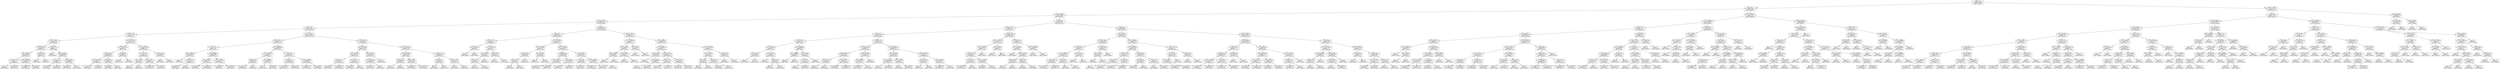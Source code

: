 digraph Tree {
node [shape=box] ;
0 [label="X[4] <= 7.5\nmse = 6682922502.405\nsamples = 1095\nvalue = 182523.02"] ;
1 [label="X[4] <= 6.5\nmse = 2489135521.517\nsamples = 924\nvalue = 158620.371"] ;
0 -> 1 [labeldistance=2.5, labelangle=45, headlabel="True"] ;
2 [label="X[16] <= 1378.5\nmse = 1351109286.007\nsamples = 680\nvalue = 140303.247"] ;
1 -> 2 ;
3 [label="X[12] <= 1007.5\nmse = 786651269.516\nsamples = 419\nvalue = 124810.957"] ;
2 -> 3 ;
4 [label="X[4] <= 4.5\nmse = 632705649.457\nsamples = 285\nvalue = 115045.484"] ;
3 -> 4 ;
5 [label="X[226] <= 0.5\nmse = 592777775.492\nsamples = 81\nvalue = 94615.63"] ;
4 -> 5 ;
6 [label="X[16] <= 914.0\nmse = 655211388.775\nsamples = 23\nvalue = 73083.087"] ;
5 -> 6 ;
7 [label="X[299] <= 0.5\nmse = 147788413.41\nsamples = 12\nvalue = 55375.917"] ;
6 -> 7 ;
8 [label="X[3] <= 5560.0\nmse = 78724100.0\nsamples = 10\nvalue = 59430.0"] ;
7 -> 8 ;
9 [label="X[212] <= 0.5\nmse = 47442222.222\nsamples = 3\nvalue = 48933.333"] ;
8 -> 9 ;
10 [label="mse = 0.0\nsamples = 1\nvalue = 39300.0"] ;
9 -> 10 ;
11 [label="mse = 1562500.0\nsamples = 2\nvalue = 53750.0"] ;
9 -> 11 ;
12 [label="X[36] <= 2008.5\nmse = 24673469.388\nsamples = 7\nvalue = 63928.571"] ;
8 -> 12 ;
13 [label="mse = 5388888.889\nsamples = 3\nvalue = 69333.333"] ;
12 -> 13 ;
14 [label="mse = 796875.0\nsamples = 4\nvalue = 59875.0"] ;
12 -> 14 ;
15 [label="X[134] <= 0.5\nmse = 42230.25\nsamples = 2\nvalue = 35105.5"] ;
7 -> 15 ;
16 [label="mse = 0.0\nsamples = 1\nvalue = 34900.0"] ;
15 -> 16 ;
17 [label="mse = 0.0\nsamples = 1\nvalue = 35311.0"] ;
15 -> 17 ;
18 [label="X[2] <= 53.5\nmse = 493572727.273\nsamples = 11\nvalue = 92400.0"] ;
6 -> 18 ;
19 [label="mse = 0.0\nsamples = 1\nvalue = 40000.0"] ;
18 -> 19 ;
20 [label="X[16] <= 1172.0\nmse = 240896400.0\nsamples = 10\nvalue = 97640.0"] ;
18 -> 20 ;
21 [label="X[72] <= 0.5\nmse = 26629795.918\nsamples = 7\nvalue = 88914.286"] ;
20 -> 21 ;
22 [label="mse = 1805600.0\nsamples = 5\nvalue = 92080.0"] ;
21 -> 22 ;
23 [label="mse = 1000000.0\nsamples = 2\nvalue = 81000.0"] ;
21 -> 23 ;
24 [label="X[112] <= 0.5\nmse = 148666666.667\nsamples = 3\nvalue = 118000.0"] ;
20 -> 24 ;
25 [label="mse = 6250000.0\nsamples = 2\nvalue = 109500.0"] ;
24 -> 25 ;
26 [label="mse = 0.0\nsamples = 1\nvalue = 135000.0"] ;
24 -> 26 ;
27 [label="X[3] <= 5962.5\nmse = 311247714.826\nsamples = 58\nvalue = 103154.397"] ;
5 -> 27 ;
28 [label="X[200] <= 0.5\nmse = 141930243.536\nsamples = 14\nvalue = 87326.5"] ;
27 -> 28 ;
29 [label="X[220] <= 0.5\nmse = 22926980.91\nsamples = 12\nvalue = 82997.583"] ;
28 -> 29 ;
30 [label="X[27] <= 291.5\nmse = 13859971.951\nsamples = 9\nvalue = 84996.778"] ;
29 -> 30 ;
31 [label="mse = 7571428.571\nsamples = 7\nvalue = 83500.0"] ;
30 -> 31 ;
32 [label="mse = 584460.25\nsamples = 2\nvalue = 90235.5"] ;
30 -> 32 ;
33 [label="X[63] <= 0.5\nmse = 2166666.667\nsamples = 3\nvalue = 77000.0"] ;
29 -> 33 ;
34 [label="mse = 250000.0\nsamples = 2\nvalue = 76000.0"] ;
33 -> 34 ;
35 [label="mse = 0.0\nsamples = 1\nvalue = 79000.0"] ;
33 -> 35 ;
36 [label="X[62] <= 0.5\nmse = 68890000.0\nsamples = 2\nvalue = 113300.0"] ;
28 -> 36 ;
37 [label="mse = 0.0\nsamples = 1\nvalue = 121600.0"] ;
36 -> 37 ;
38 [label="mse = 0.0\nsamples = 1\nvalue = 105000.0"] ;
36 -> 38 ;
39 [label="X[7] <= 2005.0\nmse = 260047016.066\nsamples = 44\nvalue = 108190.545"] ;
27 -> 39 ;
40 [label="X[173] <= 0.5\nmse = 211522257.27\nsamples = 42\nvalue = 109785.333"] ;
39 -> 40 ;
41 [label="X[1] <= 25.0\nmse = 250000.0\nsamples = 2\nvalue = 81500.0"] ;
40 -> 41 ;
42 [label="mse = 0.0\nsamples = 1\nvalue = 82000.0"] ;
41 -> 42 ;
43 [label="mse = 0.0\nsamples = 1\nvalue = 81000.0"] ;
41 -> 43 ;
44 [label="X[2] <= 78.5\nmse = 180082715.84\nsamples = 40\nvalue = 111199.6"] ;
40 -> 44 ;
45 [label="mse = 145808159.878\nsamples = 38\nvalue = 109723.263"] ;
44 -> 45 ;
46 [label="mse = 3062500.0\nsamples = 2\nvalue = 139250.0"] ;
44 -> 46 ;
47 [label="X[54] <= 0.5\nmse = 104040000.0\nsamples = 2\nvalue = 74700.0"] ;
39 -> 47 ;
48 [label="mse = 0.0\nsamples = 1\nvalue = 84900.0"] ;
47 -> 48 ;
49 [label="mse = 0.0\nsamples = 1\nvalue = 64500.0"] ;
47 -> 49 ;
50 [label="X[27] <= 417.0\nmse = 417033190.292\nsamples = 204\nvalue = 123157.338"] ;
4 -> 50 ;
51 [label="X[9] <= 333.0\nmse = 348554317.922\nsamples = 128\nvalue = 115327.375"] ;
50 -> 51 ;
52 [label="X[5] <= 3.5\nmse = 274152226.125\nsamples = 64\nvalue = 105736.0"] ;
51 -> 52 ;
53 [label="X[36] <= 2007.5\nmse = 43500000.0\nsamples = 4\nvalue = 77000.0"] ;
52 -> 53 ;
54 [label="mse = 0.0\nsamples = 1\nvalue = 67000.0"] ;
53 -> 54 ;
55 [label="X[208] <= 0.5\nmse = 13555555.556\nsamples = 3\nvalue = 80333.333"] ;
53 -> 55 ;
56 [label="mse = 4000000.0\nsamples = 2\nvalue = 78000.0"] ;
55 -> 56 ;
57 [label="mse = 0.0\nsamples = 1\nvalue = 85000.0"] ;
55 -> 57 ;
58 [label="X[12] <= 680.0\nmse = 230808493.929\nsamples = 60\nvalue = 107651.733"] ;
52 -> 58 ;
59 [label="X[7] <= 1956.5\nmse = 200878171.745\nsamples = 19\nvalue = 97515.789"] ;
58 -> 59 ;
60 [label="mse = 92312500.0\nsamples = 6\nvalue = 83750.0"] ;
59 -> 60 ;
61 [label="mse = 123159053.254\nsamples = 13\nvalue = 103869.231"] ;
59 -> 61 ;
62 [label="X[16] <= 808.0\nmse = 175005479.619\nsamples = 41\nvalue = 112348.878"] ;
58 -> 62 ;
63 [label="mse = 104046875.0\nsamples = 4\nvalue = 91875.0"] ;
62 -> 63 ;
64 [label="mse = 132460852.576\nsamples = 37\nvalue = 114562.27"] ;
62 -> 64 ;
65 [label="X[3] <= 6086.5\nmse = 238967460.938\nsamples = 64\nvalue = 124918.75"] ;
51 -> 65 ;
66 [label="X[12] <= 651.0\nmse = 170184897.959\nsamples = 7\nvalue = 100128.571"] ;
65 -> 66 ;
67 [label="X[290] <= 0.5\nmse = 5551875.0\nsamples = 4\nvalue = 88975.0"] ;
66 -> 67 ;
68 [label="mse = 1722222.222\nsamples = 3\nvalue = 90166.667"] ;
67 -> 68 ;
69 [label="mse = 0.0\nsamples = 1\nvalue = 85400.0"] ;
67 -> 69 ;
70 [label="X[3] <= 2920.0\nmse = 2666666.667\nsamples = 3\nvalue = 115000.0"] ;
66 -> 70 ;
71 [label="mse = 0.0\nsamples = 1\nvalue = 113000.0"] ;
70 -> 71 ;
72 [label="mse = 1000000.0\nsamples = 2\nvalue = 116000.0"] ;
70 -> 72 ;
73 [label="X[5] <= 6.5\nmse = 162674607.572\nsamples = 57\nvalue = 127963.158"] ;
65 -> 73 ;
74 [label="X[123] <= 0.5\nmse = 116503103.765\nsamples = 33\nvalue = 123284.848"] ;
73 -> 74 ;
75 [label="mse = 95207942.925\nsamples = 29\nvalue = 121241.379"] ;
74 -> 75 ;
76 [label="mse = 21130000.0\nsamples = 4\nvalue = 138100.0"] ;
74 -> 76 ;
77 [label="X[16] <= 1288.0\nmse = 154687065.972\nsamples = 24\nvalue = 134395.833"] ;
73 -> 77 ;
78 [label="mse = 108622417.355\nsamples = 22\nvalue = 132159.091"] ;
77 -> 78 ;
79 [label="mse = 1000000.0\nsamples = 2\nvalue = 159000.0"] ;
77 -> 79 ;
80 [label="X[9] <= 200.5\nmse = 255204850.124\nsamples = 76\nvalue = 136344.645"] ;
50 -> 80 ;
81 [label="X[235] <= 0.5\nmse = 314650400.0\nsamples = 20\nvalue = 122840.0"] ;
80 -> 81 ;
82 [label="X[28] <= 125.0\nmse = 176308125.0\nsamples = 16\nvalue = 116675.0"] ;
81 -> 82 ;
83 [label="X[101] <= 0.5\nmse = 70893017.751\nsamples = 13\nvalue = 111492.308"] ;
82 -> 83 ;
84 [label="mse = 250000.0\nsamples = 2\nvalue = 127500.0"] ;
83 -> 84 ;
85 [label="mse = 28676033.058\nsamples = 11\nvalue = 108581.818"] ;
83 -> 85 ;
86 [label="X[114] <= 0.5\nmse = 12335555.556\nsamples = 3\nvalue = 139133.333"] ;
82 -> 86 ;
87 [label="mse = 4202500.0\nsamples = 2\nvalue = 136950.0"] ;
86 -> 87 ;
88 [label="mse = 0.0\nsamples = 1\nvalue = 143500.0"] ;
86 -> 88 ;
89 [label="X[172] <= 0.5\nmse = 107875000.0\nsamples = 4\nvalue = 147500.0"] ;
81 -> 89 ;
90 [label="X[207] <= 0.5\nmse = 15388888.889\nsamples = 3\nvalue = 141833.333"] ;
89 -> 90 ;
91 [label="mse = 3062500.0\nsamples = 2\nvalue = 139250.0"] ;
90 -> 91 ;
92 [label="mse = 0.0\nsamples = 1\nvalue = 147000.0"] ;
90 -> 92 ;
93 [label="mse = 0.0\nsamples = 1\nvalue = 164500.0"] ;
89 -> 93 ;
94 [label="X[29] <= 129.0\nmse = 145578042.518\nsamples = 56\nvalue = 141167.732"] ;
80 -> 94 ;
95 [label="X[25] <= 1958.0\nmse = 104319387.981\nsamples = 52\nvalue = 139642.5"] ;
94 -> 95 ;
96 [label="X[180] <= 0.5\nmse = 4000000.0\nsamples = 2\nvalue = 161500.0"] ;
95 -> 96 ;
97 [label="mse = 0.0\nsamples = 1\nvalue = 163500.0"] ;
96 -> 97 ;
98 [label="mse = 0.0\nsamples = 1\nvalue = 159500.0"] ;
96 -> 98 ;
99 [label="X[6] <= 1983.0\nmse = 88457750.76\nsamples = 50\nvalue = 138768.2"] ;
95 -> 99 ;
100 [label="mse = 84492407.673\nsamples = 35\nvalue = 135934.571"] ;
99 -> 100 ;
101 [label="mse = 35258933.333\nsamples = 15\nvalue = 145380.0"] ;
99 -> 101 ;
102 [label="X[57] <= 0.5\nmse = 258547929.188\nsamples = 4\nvalue = 160995.75"] ;
94 -> 102 ;
103 [label="X[50] <= 0.5\nmse = 9818822.25\nsamples = 2\nvalue = 176866.5"] ;
102 -> 103 ;
104 [label="mse = 0.0\nsamples = 1\nvalue = 180000.0"] ;
103 -> 104 ;
105 [label="mse = 0.0\nsamples = 1\nvalue = 173733.0"] ;
103 -> 105 ;
106 [label="X[29] <= 276.0\nmse = 3515625.0\nsamples = 2\nvalue = 145125.0"] ;
102 -> 106 ;
107 [label="mse = 0.0\nsamples = 1\nvalue = 147000.0"] ;
106 -> 107 ;
108 [label="mse = 0.0\nsamples = 1\nvalue = 143250.0"] ;
106 -> 108 ;
109 [label="X[19] <= 1.5\nmse = 479858904.156\nsamples = 134\nvalue = 145580.806"] ;
3 -> 109 ;
110 [label="X[5] <= 4.5\nmse = 368920947.128\nsamples = 103\nvalue = 139929.087"] ;
109 -> 110 ;
111 [label="X[9] <= 273.5\nmse = 540731311.959\nsamples = 7\nvalue = 103008.429"] ;
110 -> 111 ;
112 [label="X[180] <= 0.5\nmse = 156250000.0\nsamples = 2\nvalue = 72500.0"] ;
111 -> 112 ;
113 [label="mse = 0.0\nsamples = 1\nvalue = 85000.0"] ;
112 -> 113 ;
114 [label="mse = 0.0\nsamples = 1\nvalue = 60000.0"] ;
112 -> 114 ;
115 [label="X[21] <= 2.5\nmse = 173295876.96\nsamples = 5\nvalue = 115211.8"] ;
111 -> 115 ;
116 [label="X[11] <= 317.5\nmse = 20189618.0\nsamples = 3\nvalue = 104853.0"] ;
115 -> 116 ;
117 [label="X[254] <= 0.5\nmse = 959420.25\nsamples = 2\nvalue = 107979.5"] ;
116 -> 117 ;
118 [label="mse = 0.0\nsamples = 1\nvalue = 107000.0"] ;
117 -> 118 ;
119 [label="mse = 0.0\nsamples = 1\nvalue = 108959.0"] ;
117 -> 119 ;
120 [label="mse = 0.0\nsamples = 1\nvalue = 98600.0"] ;
116 -> 120 ;
121 [label="X[167] <= 0.5\nmse = 562500.0\nsamples = 2\nvalue = 130750.0"] ;
115 -> 121 ;
122 [label="mse = 0.0\nsamples = 1\nvalue = 130000.0"] ;
121 -> 122 ;
123 [label="mse = 0.0\nsamples = 1\nvalue = 131500.0"] ;
121 -> 123 ;
124 [label="X[6] <= 1938.5\nmse = 249750272.879\nsamples = 96\nvalue = 142621.219"] ;
110 -> 124 ;
125 [label="X[16] <= 1163.0\nmse = 23058400.0\nsamples = 5\nvalue = 114160.0"] ;
124 -> 125 ;
126 [label="X[164] <= 0.5\nmse = 4346666.667\nsamples = 3\nvalue = 117800.0"] ;
125 -> 126 ;
127 [label="X[29] <= 11.0\nmse = 640000.0\nsamples = 2\nvalue = 119200.0"] ;
126 -> 127 ;
128 [label="mse = 0.0\nsamples = 1\nvalue = 120000.0"] ;
127 -> 128 ;
129 [label="mse = 0.0\nsamples = 1\nvalue = 118400.0"] ;
127 -> 129 ;
130 [label="mse = 0.0\nsamples = 1\nvalue = 115000.0"] ;
126 -> 130 ;
131 [label="X[12] <= 1156.5\nmse = 1440000.0\nsamples = 2\nvalue = 108700.0"] ;
125 -> 131 ;
132 [label="mse = 0.0\nsamples = 1\nvalue = 107500.0"] ;
131 -> 132 ;
133 [label="mse = 0.0\nsamples = 1\nvalue = 109900.0"] ;
131 -> 133 ;
134 [label="X[13] <= 1202.0\nmse = 215252644.0\nsamples = 91\nvalue = 144185.022"] ;
124 -> 134 ;
135 [label="X[299] <= 0.5\nmse = 197359395.087\nsamples = 66\nvalue = 140731.061"] ;
134 -> 135 ;
136 [label="X[6] <= 1965.5\nmse = 128191545.139\nsamples = 60\nvalue = 142670.833"] ;
135 -> 136 ;
137 [label="mse = 86792875.0\nsamples = 40\nvalue = 138362.5"] ;
136 -> 137 ;
138 [label="mse = 99618468.75\nsamples = 20\nvalue = 151287.5"] ;
136 -> 138 ;
139 [label="X[2] <= 85.0\nmse = 475138888.889\nsamples = 6\nvalue = 121333.333"] ;
135 -> 139 ;
140 [label="mse = 158546875.0\nsamples = 4\nvalue = 134125.0"] ;
139 -> 140 ;
141 [label="mse = 126562500.0\nsamples = 2\nvalue = 95750.0"] ;
139 -> 141 ;
142 [label="X[2] <= 93.0\nmse = 147849742.65\nsamples = 25\nvalue = 153303.48"] ;
134 -> 142 ;
143 [label="X[17] <= 0.5\nmse = 118618462.705\nsamples = 22\nvalue = 150958.5"] ;
142 -> 143 ;
144 [label="mse = 53674025.0\nsamples = 10\nvalue = 143885.0"] ;
143 -> 144 ;
145 [label="mse = 96297379.576\nsamples = 12\nvalue = 156853.083"] ;
143 -> 145 ;
146 [label="X[36] <= 2007.5\nmse = 26166666.667\nsamples = 3\nvalue = 170500.0"] ;
142 -> 146 ;
147 [label="mse = 7562500.0\nsamples = 2\nvalue = 167250.0"] ;
146 -> 147 ;
148 [label="mse = 0.0\nsamples = 1\nvalue = 177000.0"] ;
146 -> 148 ;
149 [label="X[13] <= 1123.5\nmse = 389705392.216\nsamples = 31\nvalue = 164359.097"] ;
109 -> 149 ;
150 [label="X[27] <= 460.0\nmse = 109173469.388\nsamples = 7\nvalue = 137428.571"] ;
149 -> 150 ;
151 [label="X[29] <= 27.5\nmse = 45640000.0\nsamples = 5\nvalue = 131900.0"] ;
150 -> 151 ;
152 [label="X[36] <= 2009.5\nmse = 4000000.0\nsamples = 2\nvalue = 126000.0"] ;
151 -> 152 ;
153 [label="mse = 0.0\nsamples = 1\nvalue = 124000.0"] ;
152 -> 153 ;
154 [label="mse = 0.0\nsamples = 1\nvalue = 128000.0"] ;
152 -> 154 ;
155 [label="X[0] <= 986.5\nmse = 34722222.222\nsamples = 3\nvalue = 135833.333"] ;
151 -> 155 ;
156 [label="mse = 0.0\nsamples = 2\nvalue = 140000.0"] ;
155 -> 156 ;
157 [label="mse = 0.0\nsamples = 1\nvalue = 127500.0"] ;
155 -> 157 ;
158 [label="X[10] <= 72.0\nmse = 562500.0\nsamples = 2\nvalue = 151250.0"] ;
150 -> 158 ;
159 [label="mse = 0.0\nsamples = 1\nvalue = 152000.0"] ;
158 -> 159 ;
160 [label="mse = 0.0\nsamples = 1\nvalue = 150500.0"] ;
158 -> 160 ;
161 [label="X[7] <= 1998.5\nmse = 198298134.639\nsamples = 24\nvalue = 172213.833"] ;
149 -> 161 ;
162 [label="X[0] <= 149.0\nmse = 100492802.768\nsamples = 17\nvalue = 165911.765"] ;
161 -> 162 ;
163 [label="X[50] <= 0.5\nmse = 37355000.0\nsamples = 4\nvalue = 152600.0"] ;
162 -> 163 ;
164 [label="mse = 0.0\nsamples = 1\nvalue = 143000.0"] ;
163 -> 164 ;
165 [label="X[7] <= 1979.0\nmse = 8846666.667\nsamples = 3\nvalue = 155800.0"] ;
163 -> 165 ;
166 [label="mse = 0.0\nsamples = 1\nvalue = 160000.0"] ;
165 -> 166 ;
167 [label="mse = 40000.0\nsamples = 2\nvalue = 153700.0"] ;
165 -> 167 ;
168 [label="X[11] <= 387.0\nmse = 48619171.598\nsamples = 13\nvalue = 170007.692"] ;
162 -> 168 ;
169 [label="X[29] <= 67.0\nmse = 24717142.857\nsamples = 7\nvalue = 174600.0"] ;
168 -> 169 ;
170 [label="mse = 2702400.0\nsamples = 5\nvalue = 177340.0"] ;
169 -> 170 ;
171 [label="mse = 14062500.0\nsamples = 2\nvalue = 167750.0"] ;
169 -> 171 ;
172 [label="X[29] <= 8.0\nmse = 23195833.333\nsamples = 6\nvalue = 164650.0"] ;
168 -> 172 ;
173 [label="mse = 6312500.0\nsamples = 4\nvalue = 161750.0"] ;
172 -> 173 ;
174 [label="mse = 6502500.0\nsamples = 2\nvalue = 170450.0"] ;
172 -> 174 ;
175 [label="X[27] <= 598.0\nmse = 105128304.98\nsamples = 7\nvalue = 187518.857"] ;
161 -> 175 ;
176 [label="X[0] <= 689.0\nmse = 12171235.84\nsamples = 5\nvalue = 181666.4"] ;
175 -> 176 ;
177 [label="X[8] <= 34.0\nmse = 250000.0\nsamples = 2\nvalue = 185500.0"] ;
176 -> 177 ;
178 [label="mse = 0.0\nsamples = 1\nvalue = 186000.0"] ;
177 -> 178 ;
179 [label="mse = 0.0\nsamples = 1\nvalue = 185000.0"] ;
177 -> 179 ;
180 [label="X[70] <= 0.5\nmse = 3789294.222\nsamples = 3\nvalue = 179110.667"] ;
176 -> 180 ;
181 [label="mse = 302500.0\nsamples = 2\nvalue = 180450.0"] ;
180 -> 181 ;
182 [label="mse = 0.0\nsamples = 1\nvalue = 176432.0"] ;
180 -> 182 ;
183 [label="X[249] <= 0.5\nmse = 37822500.0\nsamples = 2\nvalue = 202150.0"] ;
175 -> 183 ;
184 [label="mse = 0.0\nsamples = 1\nvalue = 196000.0"] ;
183 -> 184 ;
185 [label="mse = 0.0\nsamples = 1\nvalue = 208300.0"] ;
183 -> 185 ;
186 [label="X[26] <= 1.5\nmse = 1253409837.329\nsamples = 261\nvalue = 165174.011"] ;
2 -> 186 ;
187 [label="X[9] <= 142.5\nmse = 784307013.074\nsamples = 80\nvalue = 141075.775"] ;
186 -> 187 ;
188 [label="X[5] <= 4.5\nmse = 507972104.858\nsamples = 46\nvalue = 127840.478"] ;
187 -> 188 ;
189 [label="X[112] <= 0.5\nmse = 330781818.182\nsamples = 11\nvalue = 105900.0"] ;
188 -> 189 ;
190 [label="X[35] <= 8.0\nmse = 125960000.0\nsamples = 5\nvalue = 122700.0"] ;
189 -> 190 ;
191 [label="X[234] <= 0.5\nmse = 42250000.0\nsamples = 2\nvalue = 134500.0"] ;
190 -> 191 ;
192 [label="mse = 0.0\nsamples = 1\nvalue = 141000.0"] ;
191 -> 192 ;
193 [label="mse = 0.0\nsamples = 1\nvalue = 128000.0"] ;
191 -> 193 ;
194 [label="X[1] <= 80.0\nmse = 27055555.556\nsamples = 3\nvalue = 114833.333"] ;
190 -> 194 ;
195 [label="mse = 0.0\nsamples = 1\nvalue = 107500.0"] ;
194 -> 195 ;
196 [label="X[162] <= 0.5\nmse = 250000.0\nsamples = 2\nvalue = 118500.0"] ;
194 -> 196 ;
197 [label="mse = 0.0\nsamples = 1\nvalue = 119000.0"] ;
196 -> 197 ;
198 [label="mse = 0.0\nsamples = 1\nvalue = 118000.0"] ;
196 -> 198 ;
199 [label="X[0] <= 440.5\nmse = 70266666.667\nsamples = 6\nvalue = 91900.0"] ;
189 -> 199 ;
200 [label="X[7] <= 1966.0\nmse = 9000000.0\nsamples = 2\nvalue = 82000.0"] ;
199 -> 200 ;
201 [label="mse = 0.0\nsamples = 1\nvalue = 79000.0"] ;
200 -> 201 ;
202 [label="mse = 0.0\nsamples = 1\nvalue = 85000.0"] ;
200 -> 202 ;
203 [label="X[231] <= 0.5\nmse = 27392500.0\nsamples = 4\nvalue = 96850.0"] ;
199 -> 203 ;
204 [label="X[35] <= 6.0\nmse = 7722222.222\nsamples = 3\nvalue = 94166.667"] ;
203 -> 204 ;
205 [label="mse = 0.0\nsamples = 1\nvalue = 98000.0"] ;
204 -> 205 ;
206 [label="mse = 562500.0\nsamples = 2\nvalue = 92250.0"] ;
204 -> 206 ;
207 [label="mse = 0.0\nsamples = 1\nvalue = 104900.0"] ;
203 -> 207 ;
208 [label="X[265] <= 0.5\nmse = 364819173.997\nsamples = 35\nvalue = 134736.057"] ;
188 -> 208 ;
209 [label="X[0] <= 1021.5\nmse = 289883345.823\nsamples = 19\nvalue = 124941.421"] ;
208 -> 209 ;
210 [label="X[12] <= 402.0\nmse = 225659763.314\nsamples = 13\nvalue = 117884.615"] ;
209 -> 210 ;
211 [label="X[236] <= 0.5\nmse = 27562500.0\nsamples = 2\nvalue = 94750.0"] ;
210 -> 211 ;
212 [label="mse = 0.0\nsamples = 1\nvalue = 89500.0"] ;
211 -> 212 ;
213 [label="mse = 0.0\nsamples = 1\nvalue = 100000.0"] ;
211 -> 213 ;
214 [label="X[3] <= 6150.0\nmse = 146673553.719\nsamples = 11\nvalue = 122090.909"] ;
210 -> 214 ;
215 [label="mse = 38500000.0\nsamples = 4\nvalue = 109000.0"] ;
214 -> 215 ;
216 [label="mse = 54602040.816\nsamples = 7\nvalue = 129571.429"] ;
214 -> 216 ;
217 [label="X[30] <= 189.0\nmse = 87361356.806\nsamples = 6\nvalue = 140231.167"] ;
209 -> 217 ;
218 [label="X[14] <= 926.0\nmse = 11040003.04\nsamples = 5\nvalue = 136277.4"] ;
217 -> 218 ;
219 [label="mse = 1485706.688\nsamples = 4\nvalue = 137846.75"] ;
218 -> 219 ;
220 [label="mse = 0.0\nsamples = 1\nvalue = 130000.0"] ;
218 -> 220 ;
221 [label="mse = 0.0\nsamples = 1\nvalue = 160000.0"] ;
217 -> 221 ;
222 [label="X[147] <= 0.5\nmse = 204599587.402\nsamples = 16\nvalue = 146367.188"] ;
208 -> 222 ;
223 [label="X[16] <= 1574.5\nmse = 38262900.0\nsamples = 10\nvalue = 137590.0"] ;
222 -> 223 ;
224 [label="X[12] <= 729.0\nmse = 19388888.889\nsamples = 6\nvalue = 133833.333"] ;
223 -> 224 ;
225 [label="mse = 0.0\nsamples = 1\nvalue = 125000.0"] ;
224 -> 225 ;
226 [label="mse = 4540000.0\nsamples = 5\nvalue = 135600.0"] ;
224 -> 226 ;
227 [label="X[3] <= 7920.0\nmse = 13651875.0\nsamples = 4\nvalue = 143225.0"] ;
223 -> 227 ;
228 [label="mse = 0.0\nsamples = 1\nvalue = 149000.0"] ;
227 -> 228 ;
229 [label="mse = 3380000.0\nsamples = 3\nvalue = 141300.0"] ;
227 -> 229 ;
230 [label="X[16] <= 1462.0\nmse = 139431753.472\nsamples = 6\nvalue = 160995.833"] ;
222 -> 230 ;
231 [label="X[6] <= 1937.5\nmse = 46751406.25\nsamples = 2\nvalue = 146737.5"] ;
230 -> 231 ;
232 [label="mse = 0.0\nsamples = 1\nvalue = 153575.0"] ;
231 -> 232 ;
233 [label="mse = 0.0\nsamples = 1\nvalue = 139900.0"] ;
231 -> 233 ;
234 [label="X[30] <= 136.0\nmse = 33296875.0\nsamples = 4\nvalue = 168125.0"] ;
230 -> 234 ;
235 [label="mse = 9388888.889\nsamples = 3\nvalue = 165166.667"] ;
234 -> 235 ;
236 [label="mse = 0.0\nsamples = 1\nvalue = 177000.0"] ;
234 -> 236 ;
237 [label="X[14] <= 789.5\nmse = 600527482.699\nsamples = 34\nvalue = 158982.353"] ;
187 -> 237 ;
238 [label="X[12] <= 1463.0\nmse = 320750171.468\nsamples = 27\nvalue = 151196.296"] ;
237 -> 238 ;
239 [label="X[16] <= 2048.0\nmse = 144904136.0\nsamples = 25\nvalue = 147392.0"] ;
238 -> 239 ;
240 [label="X[187] <= 0.5\nmse = 106196857.639\nsamples = 24\nvalue = 146054.167"] ;
239 -> 240 ;
241 [label="X[200] <= 0.5\nmse = 77929433.107\nsamples = 21\nvalue = 143740.476"] ;
240 -> 241 ;
242 [label="mse = 53528019.391\nsamples = 19\nvalue = 145502.632"] ;
241 -> 242 ;
243 [label="mse = 0.0\nsamples = 2\nvalue = 127000.0"] ;
241 -> 243 ;
244 [label="X[12] <= 1041.0\nmse = 4291666.667\nsamples = 3\nvalue = 162250.0"] ;
240 -> 244 ;
245 [label="mse = 765625.0\nsamples = 2\nvalue = 160875.0"] ;
244 -> 245 ;
246 [label="mse = 0.0\nsamples = 1\nvalue = 165000.0"] ;
244 -> 246 ;
247 [label="mse = 0.0\nsamples = 1\nvalue = 179500.0"] ;
239 -> 247 ;
248 [label="X[61] <= 0.5\nmse = 76562500.0\nsamples = 2\nvalue = 198750.0"] ;
238 -> 248 ;
249 [label="mse = 0.0\nsamples = 1\nvalue = 207500.0"] ;
248 -> 249 ;
250 [label="mse = 0.0\nsamples = 1\nvalue = 190000.0"] ;
248 -> 250 ;
251 [label="X[200] <= 0.5\nmse = 543921224.49\nsamples = 7\nvalue = 189014.286"] ;
237 -> 251 ;
252 [label="X[11] <= 341.0\nmse = 156666400.0\nsamples = 5\nvalue = 201540.0"] ;
251 -> 252 ;
253 [label="mse = 0.0\nsamples = 1\nvalue = 225000.0"] ;
252 -> 253 ;
254 [label="X[16] <= 2614.0\nmse = 23841875.0\nsamples = 4\nvalue = 195675.0"] ;
252 -> 254 ;
255 [label="X[145] <= 0.5\nmse = 5760000.0\nsamples = 2\nvalue = 191100.0"] ;
254 -> 255 ;
256 [label="mse = 0.0\nsamples = 1\nvalue = 193500.0"] ;
255 -> 256 ;
257 [label="mse = 0.0\nsamples = 1\nvalue = 188700.0"] ;
255 -> 257 ;
258 [label="X[190] <= 0.5\nmse = 62500.0\nsamples = 2\nvalue = 200250.0"] ;
254 -> 258 ;
259 [label="mse = 0.0\nsamples = 1\nvalue = 200500.0"] ;
258 -> 259 ;
260 [label="mse = 0.0\nsamples = 1\nvalue = 200000.0"] ;
258 -> 260 ;
261 [label="X[25] <= 1970.253\nmse = 139240000.0\nsamples = 2\nvalue = 157700.0"] ;
251 -> 261 ;
262 [label="mse = 0.0\nsamples = 1\nvalue = 169500.0"] ;
261 -> 262 ;
263 [label="mse = 0.0\nsamples = 1\nvalue = 145900.0"] ;
261 -> 263 ;
264 [label="X[4] <= 5.5\nmse = 1090626981.21\nsamples = 181\nvalue = 175825.166"] ;
186 -> 264 ;
265 [label="X[9] <= 240.0\nmse = 974825118.305\nsamples = 55\nvalue = 154489.8"] ;
264 -> 265 ;
266 [label="X[225] <= 0.5\nmse = 514613806.207\nsamples = 24\nvalue = 134062.042"] ;
265 -> 266 ;
267 [label="X[253] <= 0.5\nmse = 320500451.673\nsamples = 21\nvalue = 139737.571"] ;
266 -> 267 ;
268 [label="X[7] <= 2004.0\nmse = 151342669.391\nsamples = 19\nvalue = 135518.368"] ;
267 -> 268 ;
269 [label="X[2] <= 84.0\nmse = 105136530.768\nsamples = 17\nvalue = 138108.765"] ;
268 -> 269 ;
270 [label="mse = 74533535.743\nsamples = 12\nvalue = 134087.417"] ;
269 -> 270 ;
271 [label="mse = 46626400.0\nsamples = 5\nvalue = 147760.0"] ;
269 -> 271 ;
272 [label="X[5] <= 5.5\nmse = 2250000.0\nsamples = 2\nvalue = 113500.0"] ;
268 -> 272 ;
273 [label="mse = 0.0\nsamples = 1\nvalue = 115000.0"] ;
272 -> 273 ;
274 [label="mse = 0.0\nsamples = 1\nvalue = 112000.0"] ;
272 -> 274 ;
275 [label="X[231] <= 0.5\nmse = 151782400.0\nsamples = 2\nvalue = 179820.0"] ;
267 -> 275 ;
276 [label="mse = 0.0\nsamples = 1\nvalue = 167500.0"] ;
275 -> 276 ;
277 [label="mse = 0.0\nsamples = 1\nvalue = 192140.0"] ;
275 -> 277 ;
278 [label="X[35] <= 10.0\nmse = 69555555.556\nsamples = 3\nvalue = 94333.333"] ;
266 -> 278 ;
279 [label="X[275] <= 0.5\nmse = 2250000.0\nsamples = 2\nvalue = 88500.0"] ;
278 -> 279 ;
280 [label="mse = 0.0\nsamples = 1\nvalue = 87000.0"] ;
279 -> 280 ;
281 [label="mse = 0.0\nsamples = 1\nvalue = 90000.0"] ;
279 -> 281 ;
282 [label="mse = 0.0\nsamples = 1\nvalue = 106000.0"] ;
278 -> 282 ;
283 [label="X[3] <= 12622.0\nmse = 757936508.845\nsamples = 31\nvalue = 170304.839"] ;
265 -> 283 ;
284 [label="X[6] <= 1963.5\nmse = 574834736.842\nsamples = 19\nvalue = 158200.0"] ;
283 -> 284 ;
285 [label="X[224] <= 0.5\nmse = 315251074.38\nsamples = 11\nvalue = 143572.727"] ;
284 -> 285 ;
286 [label="X[2] <= 65.0\nmse = 4055555.556\nsamples = 3\nvalue = 167166.667"] ;
285 -> 286 ;
287 [label="mse = 0.0\nsamples = 1\nvalue = 170000.0"] ;
286 -> 287 ;
288 [label="mse = 62500.0\nsamples = 2\nvalue = 165750.0"] ;
286 -> 288 ;
289 [label="X[255] <= 0.5\nmse = 144914375.0\nsamples = 8\nvalue = 134725.0"] ;
285 -> 289 ;
290 [label="mse = 56250000.0\nsamples = 2\nvalue = 152500.0"] ;
289 -> 290 ;
291 [label="mse = 34046666.667\nsamples = 6\nvalue = 128800.0"] ;
289 -> 291 ;
292 [label="X[259] <= 0.5\nmse = 233058593.75\nsamples = 8\nvalue = 178312.5"] ;
284 -> 292 ;
293 [label="X[8] <= 247.5\nmse = 84160000.0\nsamples = 5\nvalue = 168200.0"] ;
292 -> 293 ;
294 [label="mse = 23187500.0\nsamples = 4\nvalue = 172250.0"] ;
293 -> 294 ;
295 [label="mse = 0.0\nsamples = 1\nvalue = 152000.0"] ;
293 -> 295 ;
296 [label="X[35] <= 7.5\nmse = 26722222.222\nsamples = 3\nvalue = 195166.667"] ;
292 -> 296 ;
297 [label="mse = 0.0\nsamples = 1\nvalue = 188000.0"] ;
296 -> 297 ;
298 [label="mse = 1562500.0\nsamples = 2\nvalue = 198750.0"] ;
296 -> 298 ;
299 [label="X[17] <= 1.5\nmse = 448511024.306\nsamples = 12\nvalue = 189470.833"] ;
283 -> 299 ;
300 [label="X[71] <= 0.5\nmse = 212519600.0\nsamples = 10\nvalue = 182120.0"] ;
299 -> 300 ;
301 [label="X[11] <= 392.5\nmse = 81596543.21\nsamples = 9\nvalue = 178188.889"] ;
300 -> 301 ;
302 [label="mse = 35138888.889\nsamples = 6\nvalue = 172833.333"] ;
301 -> 302 ;
303 [label="mse = 2420000.0\nsamples = 3\nvalue = 188900.0"] ;
301 -> 303 ;
304 [label="mse = 0.0\nsamples = 1\nvalue = 217500.0"] ;
300 -> 304 ;
305 [label="X[62] <= 0.5\nmse = 7425625.0\nsamples = 2\nvalue = 226225.0"] ;
299 -> 305 ;
306 [label="mse = 0.0\nsamples = 1\nvalue = 228950.0"] ;
305 -> 306 ;
307 [label="mse = 0.0\nsamples = 1\nvalue = 223500.0"] ;
305 -> 307 ;
308 [label="X[16] <= 1984.0\nmse = 855744926.363\nsamples = 126\nvalue = 185138.222"] ;
264 -> 308 ;
309 [label="X[29] <= 54.0\nmse = 494334965.698\nsamples = 103\nvalue = 179160.408"] ;
308 -> 309 ;
310 [label="X[95] <= 0.5\nmse = 399705063.203\nsamples = 72\nvalue = 172771.139"] ;
309 -> 310 ;
311 [label="X[198] <= 0.5\nmse = 330672892.285\nsamples = 70\nvalue = 174243.171"] ;
310 -> 311 ;
312 [label="X[16] <= 1469.0\nmse = 362341155.556\nsamples = 15\nvalue = 188913.333"] ;
311 -> 312 ;
313 [label="mse = 61002222.222\nsamples = 3\nvalue = 163966.667"] ;
312 -> 313 ;
314 [label="mse = 243195833.333\nsamples = 12\nvalue = 195150.0"] ;
312 -> 314 ;
315 [label="X[72] <= 0.5\nmse = 247333834.425\nsamples = 55\nvalue = 170242.218"] ;
311 -> 315 ;
316 [label="mse = 189859539.188\nsamples = 52\nvalue = 172044.654"] ;
315 -> 316 ;
317 [label="mse = 211166666.667\nsamples = 3\nvalue = 139000.0"] ;
315 -> 317 ;
318 [label="X[159] <= 0.5\nmse = 85562500.0\nsamples = 2\nvalue = 121250.0"] ;
310 -> 318 ;
319 [label="mse = 0.0\nsamples = 1\nvalue = 112000.0"] ;
318 -> 319 ;
320 [label="mse = 0.0\nsamples = 1\nvalue = 130500.0"] ;
318 -> 320 ;
321 [label="X[9] <= 817.5\nmse = 399092903.226\nsamples = 31\nvalue = 194000.0"] ;
309 -> 321 ;
322 [label="X[16] <= 1614.0\nmse = 193890617.284\nsamples = 27\nvalue = 188777.778"] ;
321 -> 322 ;
323 [label="X[7] <= 1966.0\nmse = 102038677.686\nsamples = 11\nvalue = 178863.636"] ;
322 -> 323 ;
324 [label="mse = 19802500.0\nsamples = 2\nvalue = 163450.0"] ;
323 -> 324 ;
325 [label="mse = 55785432.099\nsamples = 9\nvalue = 182288.889"] ;
323 -> 325 ;
326 [label="X[9] <= 452.0\nmse = 143006835.938\nsamples = 16\nvalue = 195593.75"] ;
322 -> 326 ;
327 [label="mse = 23609375.0\nsamples = 8\nvalue = 184875.0"] ;
326 -> 327 ;
328 [label="mse = 32621093.75\nsamples = 8\nvalue = 206312.5"] ;
326 -> 328 ;
329 [label="X[32] <= 100.0\nmse = 357562500.0\nsamples = 4\nvalue = 229250.0"] ;
321 -> 329 ;
330 [label="X[200] <= 0.5\nmse = 122055555.556\nsamples = 3\nvalue = 219833.333"] ;
329 -> 330 ;
331 [label="mse = 18062500.0\nsamples = 2\nvalue = 227250.0"] ;
330 -> 331 ;
332 [label="mse = 0.0\nsamples = 1\nvalue = 205000.0"] ;
330 -> 332 ;
333 [label="mse = 0.0\nsamples = 1\nvalue = 257500.0"] ;
329 -> 333 ;
334 [label="X[5] <= 6.5\nmse = 1597561366.941\nsamples = 23\nvalue = 211908.435"] ;
308 -> 334 ;
335 [label="X[11] <= 232.5\nmse = 1129817456.284\nsamples = 13\nvalue = 188801.846"] ;
334 -> 335 ;
336 [label="X[14] <= 1130.5\nmse = 92446666.667\nsamples = 3\nvalue = 138100.0"] ;
335 -> 336 ;
337 [label="X[246] <= 0.5\nmse = 6002500.0\nsamples = 2\nvalue = 131450.0"] ;
336 -> 337 ;
338 [label="mse = 0.0\nsamples = 1\nvalue = 129000.0"] ;
337 -> 338 ;
339 [label="mse = 0.0\nsamples = 1\nvalue = 133900.0"] ;
337 -> 339 ;
340 [label="mse = 0.0\nsamples = 1\nvalue = 151400.0"] ;
336 -> 340 ;
341 [label="X[8] <= 315.5\nmse = 438464583.84\nsamples = 10\nvalue = 204012.4"] ;
335 -> 341 ;
342 [label="X[11] <= 308.5\nmse = 225807444.543\nsamples = 9\nvalue = 209124.889"] ;
341 -> 342 ;
343 [label="mse = 0.0\nsamples = 1\nvalue = 244000.0"] ;
342 -> 343 ;
344 [label="mse = 82994931.75\nsamples = 8\nvalue = 204765.5"] ;
342 -> 344 ;
345 [label="mse = 0.0\nsamples = 1\nvalue = 158000.0"] ;
341 -> 345 ;
346 [label="X[16] <= 2097.5\nmse = 609224281.0\nsamples = 10\nvalue = 241947.0"] ;
334 -> 346 ;
347 [label="X[190] <= 0.5\nmse = 264062500.0\nsamples = 2\nvalue = 203750.0"] ;
346 -> 347 ;
348 [label="mse = 0.0\nsamples = 1\nvalue = 220000.0"] ;
347 -> 348 ;
349 [label="mse = 0.0\nsamples = 1\nvalue = 187500.0"] ;
347 -> 349 ;
350 [label="X[58] <= 0.5\nmse = 239573848.438\nsamples = 8\nvalue = 251496.25"] ;
346 -> 350 ;
351 [label="X[2] <= 72.525\nmse = 52555555.556\nsamples = 6\nvalue = 243333.333"] ;
350 -> 351 ;
352 [label="mse = 9000000.0\nsamples = 2\nvalue = 253000.0"] ;
351 -> 352 ;
353 [label="mse = 4250000.0\nsamples = 4\nvalue = 238500.0"] ;
351 -> 353 ;
354 [label="X[287] <= 0.5\nmse = 1030225.0\nsamples = 2\nvalue = 275985.0"] ;
350 -> 354 ;
355 [label="mse = 0.0\nsamples = 1\nvalue = 274970.0"] ;
354 -> 355 ;
356 [label="mse = 0.0\nsamples = 1\nvalue = 277000.0"] ;
354 -> 356 ;
357 [label="X[16] <= 2020.0\nmse = 2119766537.249\nsamples = 244\nvalue = 209668.094"] ;
1 -> 357 ;
358 [label="X[12] <= 1500.5\nmse = 1275631649.881\nsamples = 198\nvalue = 196844.571"] ;
357 -> 358 ;
359 [label="X[255] <= 0.5\nmse = 856514713.76\nsamples = 173\nvalue = 189391.434"] ;
358 -> 359 ;
360 [label="X[27] <= 407.5\nmse = 683820643.591\nsamples = 142\nvalue = 195765.606"] ;
359 -> 360 ;
361 [label="X[16] <= 1126.5\nmse = 240998277.719\nsamples = 22\nvalue = 167041.091"] ;
360 -> 361 ;
362 [label="X[13] <= 923.5\nmse = 11946666.667\nsamples = 3\nvalue = 137800.0"] ;
361 -> 362 ;
363 [label="mse = 0.0\nsamples = 1\nvalue = 133000.0"] ;
362 -> 363 ;
364 [label="X[3] <= 7474.5\nmse = 640000.0\nsamples = 2\nvalue = 140200.0"] ;
362 -> 364 ;
365 [label="mse = 0.0\nsamples = 1\nvalue = 139400.0"] ;
364 -> 365 ;
366 [label="mse = 0.0\nsamples = 1\nvalue = 141000.0"] ;
364 -> 366 ;
367 [label="X[145] <= 0.5\nmse = 120840963.568\nsamples = 19\nvalue = 171658.105"] ;
361 -> 367 ;
368 [label="X[17] <= 0.5\nmse = 83186399.086\nsamples = 17\nvalue = 173970.824"] ;
367 -> 368 ;
369 [label="X[16] <= 1330.0\nmse = 59768446.776\nsamples = 14\nvalue = 171321.714"] ;
368 -> 369 ;
370 [label="mse = 3902688.889\nsamples = 3\nvalue = 162396.667"] ;
369 -> 370 ;
371 [label="mse = 47355207.603\nsamples = 11\nvalue = 173755.818"] ;
369 -> 371 ;
372 [label="X[1] <= 70.0\nmse = 6888888.889\nsamples = 3\nvalue = 186333.333"] ;
368 -> 372 ;
373 [label="mse = 250000.0\nsamples = 2\nvalue = 184500.0"] ;
372 -> 373 ;
374 [label="mse = 0.0\nsamples = 1\nvalue = 190000.0"] ;
372 -> 374 ;
375 [label="X[12] <= 843.0\nmse = 9000000.0\nsamples = 2\nvalue = 152000.0"] ;
367 -> 375 ;
376 [label="mse = 0.0\nsamples = 1\nvalue = 149000.0"] ;
375 -> 376 ;
377 [label="mse = 0.0\nsamples = 1\nvalue = 155000.0"] ;
375 -> 377 ;
378 [label="X[16] <= 1729.0\nmse = 586004371.846\nsamples = 120\nvalue = 201031.767"] ;
360 -> 378 ;
379 [label="X[25] <= 2007.5\nmse = 414267454.601\nsamples = 85\nvalue = 194446.459"] ;
378 -> 379 ;
380 [label="X[7] <= 1977.5\nmse = 337656418.282\nsamples = 78\nvalue = 191560.115"] ;
379 -> 380 ;
381 [label="X[35] <= 5.5\nmse = 142809600.0\nsamples = 5\nvalue = 159180.0"] ;
380 -> 381 ;
382 [label="mse = 21002222.222\nsamples = 3\nvalue = 167966.667"] ;
381 -> 382 ;
383 [label="mse = 36000000.0\nsamples = 2\nvalue = 146000.0"] ;
381 -> 383 ;
384 [label="X[196] <= 0.5\nmse = 274270240.475\nsamples = 73\nvalue = 193777.932"] ;
380 -> 384 ;
385 [label="mse = 226878435.397\nsamples = 68\nvalue = 192099.985"] ;
384 -> 385 ;
386 [label="mse = 359752416.0\nsamples = 5\nvalue = 216598.0"] ;
384 -> 386 ;
387 [label="X[0] <= 842.5\nmse = 140700897.959\nsamples = 7\nvalue = 226608.571"] ;
379 -> 387 ;
388 [label="X[11] <= 517.5\nmse = 49805984.0\nsamples = 5\nvalue = 221136.0"] ;
387 -> 388 ;
389 [label="mse = 0.0\nsamples = 1\nvalue = 207500.0"] ;
388 -> 389 ;
390 [label="mse = 4151075.0\nsamples = 4\nvalue = 224545.0"] ;
388 -> 390 ;
391 [label="X[81] <= 0.5\nmse = 105884100.0\nsamples = 2\nvalue = 240290.0"] ;
387 -> 391 ;
392 [label="mse = 0.0\nsamples = 1\nvalue = 250580.0"] ;
391 -> 392 ;
393 [label="mse = 0.0\nsamples = 1\nvalue = 230000.0"] ;
391 -> 393 ;
394 [label="X[18] <= 0.5\nmse = 641989089.425\nsamples = 35\nvalue = 217024.657"] ;
378 -> 394 ;
395 [label="X[202] <= 0.5\nmse = 390632657.558\nsamples = 34\nvalue = 214245.971"] ;
394 -> 395 ;
396 [label="X[303] <= 0.5\nmse = 179289900.694\nsamples = 18\nvalue = 203449.167"] ;
395 -> 396 ;
397 [label="mse = 12985772.222\nsamples = 3\nvalue = 224028.333"] ;
396 -> 397 ;
398 [label="mse = 110910222.222\nsamples = 15\nvalue = 199333.333"] ;
396 -> 398 ;
399 [label="X[2] <= 88.5\nmse = 349715772.109\nsamples = 16\nvalue = 226392.375"] ;
395 -> 399 ;
400 [label="mse = 235208848.429\nsamples = 14\nvalue = 230877.0"] ;
399 -> 400 ;
401 [label="mse = 25000000.0\nsamples = 2\nvalue = 195000.0"] ;
399 -> 401 ;
402 [label="mse = 0.0\nsamples = 1\nvalue = 311500.0"] ;
394 -> 402 ;
403 [label="X[14] <= 892.0\nmse = 608940307.721\nsamples = 31\nvalue = 160193.613"] ;
359 -> 403 ;
404 [label="X[41] <= 0.5\nmse = 365111282.892\nsamples = 29\nvalue = 156100.069"] ;
403 -> 404 ;
405 [label="X[11] <= 886.5\nmse = 305349040.19\nsamples = 20\nvalue = 162700.1"] ;
404 -> 405 ;
406 [label="X[9] <= 284.0\nmse = 183689460.395\nsamples = 18\nvalue = 158836.222"] ;
405 -> 406 ;
407 [label="X[257] <= 0.5\nmse = 95499775.36\nsamples = 10\nvalue = 151275.2"] ;
406 -> 407 ;
408 [label="mse = 53594518.914\nsamples = 9\nvalue = 148983.556"] ;
407 -> 408 ;
409 [label="mse = 0.0\nsamples = 1\nvalue = 171900.0"] ;
407 -> 409 ;
410 [label="X[16] <= 1434.0\nmse = 133138593.75\nsamples = 8\nvalue = 168287.5"] ;
406 -> 410 ;
411 [label="mse = 17187500.0\nsamples = 4\nvalue = 158750.0"] ;
410 -> 411 ;
412 [label="mse = 67161875.0\nsamples = 4\nvalue = 177825.0"] ;
410 -> 412 ;
413 [label="X[19] <= 1.5\nmse = 56625625.0\nsamples = 2\nvalue = 197475.0"] ;
405 -> 413 ;
414 [label="mse = 0.0\nsamples = 1\nvalue = 189950.0"] ;
413 -> 414 ;
415 [label="mse = 0.0\nsamples = 1\nvalue = 205000.0"] ;
413 -> 415 ;
416 [label="X[2] <= 55.5\nmse = 186002222.222\nsamples = 9\nvalue = 141433.333"] ;
404 -> 416 ;
417 [label="X[6] <= 1925.0\nmse = 25613469.388\nsamples = 7\nvalue = 134628.571"] ;
416 -> 417 ;
418 [label="X[9] <= 312.0\nmse = 2250000.0\nsamples = 2\nvalue = 141500.0"] ;
417 -> 418 ;
419 [label="mse = 0.0\nsamples = 1\nvalue = 140000.0"] ;
418 -> 419 ;
420 [label="mse = 0.0\nsamples = 1\nvalue = 143000.0"] ;
418 -> 420 ;
421 [label="X[13] <= 973.0\nmse = 8517600.0\nsamples = 5\nvalue = 131880.0"] ;
417 -> 421 ;
422 [label="mse = 10055555.556\nsamples = 3\nvalue = 133166.667"] ;
421 -> 422 ;
423 [label="mse = 2500.0\nsamples = 2\nvalue = 129950.0"] ;
421 -> 423 ;
424 [label="X[235] <= 0.5\nmse = 18062500.0\nsamples = 2\nvalue = 165250.0"] ;
416 -> 424 ;
425 [label="mse = 0.0\nsamples = 1\nvalue = 169500.0"] ;
424 -> 425 ;
426 [label="mse = 0.0\nsamples = 1\nvalue = 161000.0"] ;
424 -> 426 ;
427 [label="X[173] <= 0.5\nmse = 378302500.0\nsamples = 2\nvalue = 219550.0"] ;
403 -> 427 ;
428 [label="mse = 0.0\nsamples = 1\nvalue = 239000.0"] ;
427 -> 428 ;
429 [label="mse = 0.0\nsamples = 1\nvalue = 200100.0"] ;
427 -> 429 ;
430 [label="X[146] <= 0.5\nmse = 1131466222.202\nsamples = 25\nvalue = 248420.28"] ;
358 -> 430 ;
431 [label="X[7] <= 1999.5\nmse = 760414822.531\nsamples = 7\nvalue = 290624.571"] ;
430 -> 431 ;
432 [label="X[3] <= 11600.0\nmse = 322671875.0\nsamples = 4\nvalue = 271375.0"] ;
431 -> 432 ;
433 [label="mse = 0.0\nsamples = 1\nvalue = 241500.0"] ;
432 -> 433 ;
434 [label="X[284] <= 0.5\nmse = 33555555.556\nsamples = 3\nvalue = 281333.333"] ;
432 -> 434 ;
435 [label="mse = 0.0\nsamples = 1\nvalue = 289000.0"] ;
434 -> 435 ;
436 [label="X[50] <= 0.5\nmse = 6250000.0\nsamples = 2\nvalue = 277500.0"] ;
434 -> 436 ;
437 [label="mse = 0.0\nsamples = 1\nvalue = 280000.0"] ;
436 -> 437 ;
438 [label="mse = 0.0\nsamples = 1\nvalue = 275000.0"] ;
436 -> 438 ;
439 [label="X[13] <= 1863.0\nmse = 191262307.556\nsamples = 3\nvalue = 316290.667"] ;
431 -> 439 ;
440 [label="X[185] <= 0.5\nmse = 24364096.0\nsamples = 2\nvalue = 306936.0"] ;
439 -> 440 ;
441 [label="mse = 0.0\nsamples = 1\nvalue = 302000.0"] ;
440 -> 441 ;
442 [label="mse = 0.0\nsamples = 1\nvalue = 311872.0"] ;
440 -> 442 ;
443 [label="mse = 0.0\nsamples = 1\nvalue = 335000.0"] ;
439 -> 443 ;
444 [label="X[9] <= 1237.5\nmse = 313694891.139\nsamples = 18\nvalue = 232007.5"] ;
430 -> 444 ;
445 [label="X[2] <= 63.0\nmse = 192782344.756\nsamples = 15\nvalue = 226475.667"] ;
444 -> 445 ;
446 [label="X[16] <= 1695.0\nmse = 104040000.0\nsamples = 2\nvalue = 250200.0"] ;
445 -> 446 ;
447 [label="mse = 0.0\nsamples = 1\nvalue = 240000.0"] ;
446 -> 447 ;
448 [label="mse = 0.0\nsamples = 1\nvalue = 260400.0"] ;
446 -> 448 ;
449 [label="X[168] <= 0.5\nmse = 106521878.485\nsamples = 13\nvalue = 222825.769"] ;
445 -> 449 ;
450 [label="X[0] <= 1242.5\nmse = 39086995.21\nsamples = 10\nvalue = 218523.7"] ;
449 -> 450 ;
451 [label="X[8] <= 211.0\nmse = 9646505.984\nsamples = 8\nvalue = 215779.625"] ;
450 -> 451 ;
452 [label="mse = 1694673.472\nsamples = 6\nvalue = 214122.833"] ;
451 -> 452 ;
453 [label="mse = 562500.0\nsamples = 2\nvalue = 220750.0"] ;
451 -> 453 ;
454 [label="X[70] <= 0.5\nmse = 6250000.0\nsamples = 2\nvalue = 229500.0"] ;
450 -> 454 ;
455 [label="mse = 0.0\nsamples = 1\nvalue = 232000.0"] ;
454 -> 455 ;
456 [label="mse = 0.0\nsamples = 1\nvalue = 227000.0"] ;
454 -> 456 ;
457 [label="X[16] <= 1671.5\nmse = 63969938.667\nsamples = 3\nvalue = 237166.0"] ;
449 -> 457 ;
458 [label="X[16] <= 1578.0\nmse = 2512225.0\nsamples = 2\nvalue = 231585.0"] ;
457 -> 458 ;
459 [label="mse = 0.0\nsamples = 1\nvalue = 233170.0"] ;
458 -> 459 ;
460 [label="mse = 0.0\nsamples = 1\nvalue = 230000.0"] ;
458 -> 460 ;
461 [label="mse = 0.0\nsamples = 1\nvalue = 248328.0"] ;
457 -> 461 ;
462 [label="X[28] <= 152.0\nmse = 222222.222\nsamples = 3\nvalue = 259666.667"] ;
444 -> 462 ;
463 [label="mse = 0.0\nsamples = 1\nvalue = 259000.0"] ;
462 -> 463 ;
464 [label="mse = 0.0\nsamples = 2\nvalue = 260000.0"] ;
462 -> 464 ;
465 [label="X[16] <= 2375.5\nmse = 1998699480.696\nsamples = 46\nvalue = 264865.0"] ;
357 -> 465 ;
466 [label="X[3] <= 121447.5\nmse = 1496129929.288\nsamples = 32\nvalue = 250440.344"] ;
465 -> 466 ;
467 [label="X[0] <= 312.0\nmse = 1027760078.012\nsamples = 31\nvalue = 246422.29"] ;
466 -> 467 ;
468 [label="X[54] <= 0.5\nmse = 594198164.959\nsamples = 11\nvalue = 220789.636"] ;
467 -> 468 ;
469 [label="mse = 0.0\nsamples = 1\nvalue = 277000.0"] ;
468 -> 469 ;
470 [label="X[243] <= 0.5\nmse = 306061433.64\nsamples = 10\nvalue = 215168.6"] ;
468 -> 470 ;
471 [label="X[27] <= 530.0\nmse = 100000000.0\nsamples = 2\nvalue = 190000.0"] ;
470 -> 471 ;
472 [label="mse = 0.0\nsamples = 1\nvalue = 200000.0"] ;
471 -> 472 ;
473 [label="mse = 0.0\nsamples = 1\nvalue = 180000.0"] ;
471 -> 473 ;
474 [label="X[24] <= 1.5\nmse = 159621033.938\nsamples = 8\nvalue = 221460.75"] ;
470 -> 474 ;
475 [label="X[9] <= 767.0\nmse = 50962471.667\nsamples = 6\nvalue = 227781.0"] ;
474 -> 475 ;
476 [label="mse = 5125000.0\nsamples = 4\nvalue = 223000.0"] ;
475 -> 476 ;
477 [label="mse = 5489649.0\nsamples = 2\nvalue = 237343.0"] ;
475 -> 477 ;
478 [label="X[235] <= 0.5\nmse = 6250000.0\nsamples = 2\nvalue = 202500.0"] ;
474 -> 478 ;
479 [label="mse = 0.0\nsamples = 1\nvalue = 200000.0"] ;
478 -> 479 ;
480 [label="mse = 0.0\nsamples = 1\nvalue = 205000.0"] ;
478 -> 480 ;
481 [label="X[29] <= 22.0\nmse = 706098541.188\nsamples = 20\nvalue = 260520.25"] ;
467 -> 481 ;
482 [label="X[3] <= 9481.5\nmse = 347765306.122\nsamples = 7\nvalue = 236642.857"] ;
481 -> 482 ;
483 [label="X[197] <= 0.5\nmse = 10562500.0\nsamples = 2\nvalue = 210750.0"] ;
482 -> 483 ;
484 [label="mse = 0.0\nsamples = 1\nvalue = 214000.0"] ;
483 -> 484 ;
485 [label="mse = 0.0\nsamples = 1\nvalue = 207500.0"] ;
483 -> 485 ;
486 [label="X[181] <= 0.5\nmse = 107200000.0\nsamples = 5\nvalue = 247000.0"] ;
482 -> 486 ;
487 [label="X[6] <= 1931.0\nmse = 32750000.0\nsamples = 4\nvalue = 242500.0"] ;
486 -> 487 ;
488 [label="mse = 0.0\nsamples = 1\nvalue = 234000.0"] ;
487 -> 488 ;
489 [label="mse = 11555555.556\nsamples = 3\nvalue = 245333.333"] ;
487 -> 489 ;
490 [label="mse = 0.0\nsamples = 1\nvalue = 265000.0"] ;
486 -> 490 ;
491 [label="X[11] <= 118.5\nmse = 426750256.213\nsamples = 13\nvalue = 273377.308"] ;
481 -> 491 ;
492 [label="X[202] <= 0.5\nmse = 289000000.0\nsamples = 2\nvalue = 311000.0"] ;
491 -> 492 ;
493 [label="mse = 0.0\nsamples = 1\nvalue = 294000.0"] ;
492 -> 493 ;
494 [label="mse = 0.0\nsamples = 1\nvalue = 328000.0"] ;
492 -> 494 ;
495 [label="X[3] <= 8918.5\nmse = 147645828.512\nsamples = 11\nvalue = 266536.818"] ;
491 -> 495 ;
496 [label="mse = 0.0\nsamples = 1\nvalue = 236000.0"] ;
495 -> 496 ;
497 [label="X[81] <= 0.5\nmse = 59835712.25\nsamples = 10\nvalue = 269590.5"] ;
495 -> 497 ;
498 [label="mse = 25670987.109\nsamples = 8\nvalue = 266488.125"] ;
497 -> 498 ;
499 [label="mse = 4000000.0\nsamples = 2\nvalue = 282000.0"] ;
497 -> 499 ;
500 [label="mse = 0.0\nsamples = 1\nvalue = 375000.0"] ;
466 -> 500 ;
501 [label="X[181] <= 0.5\nmse = 1584776403.944\nsamples = 14\nvalue = 297835.643"] ;
465 -> 501 ;
502 [label="X[0] <= 324.0\nmse = 523898283.472\nsamples = 6\nvalue = 267329.833"] ;
501 -> 502 ;
503 [label="X[139] <= 0.5\nmse = 9000000.0\nsamples = 2\nvalue = 298000.0"] ;
502 -> 503 ;
504 [label="mse = 0.0\nsamples = 1\nvalue = 301000.0"] ;
503 -> 504 ;
505 [label="mse = 0.0\nsamples = 1\nvalue = 295000.0"] ;
503 -> 505 ;
506 [label="X[187] <= 0.5\nmse = 75853082.688\nsamples = 4\nvalue = 251994.75"] ;
502 -> 506 ;
507 [label="mse = 0.0\nsamples = 1\nvalue = 265979.0"] ;
506 -> 507 ;
508 [label="X[251] <= 0.5\nmse = 14222222.222\nsamples = 3\nvalue = 247333.333"] ;
506 -> 508 ;
509 [label="mse = 0.0\nsamples = 1\nvalue = 242000.0"] ;
508 -> 509 ;
510 [label="mse = 0.0\nsamples = 2\nvalue = 250000.0"] ;
508 -> 510 ;
511 [label="X[3] <= 9957.5\nmse = 1159016700.0\nsamples = 8\nvalue = 320715.0"] ;
501 -> 511 ;
512 [label="X[16] <= 2583.0\nmse = 225000000.0\nsamples = 2\nvalue = 275000.0"] ;
511 -> 512 ;
513 [label="mse = 0.0\nsamples = 1\nvalue = 290000.0"] ;
512 -> 513 ;
514 [label="mse = 0.0\nsamples = 1\nvalue = 260000.0"] ;
512 -> 514 ;
515 [label="X[25] <= 2006.5\nmse = 541528388.889\nsamples = 6\nvalue = 335953.333"] ;
511 -> 515 ;
516 [label="X[12] <= 1345.0\nmse = 96490000.0\nsamples = 5\nvalue = 326350.0"] ;
515 -> 516 ;
517 [label="X[21] <= 3.5\nmse = 9000000.0\nsamples = 2\nvalue = 338000.0"] ;
516 -> 517 ;
518 [label="mse = 0.0\nsamples = 1\nvalue = 341000.0"] ;
517 -> 518 ;
519 [label="mse = 0.0\nsamples = 1\nvalue = 335000.0"] ;
517 -> 519 ;
520 [label="X[3] <= 12081.5\nmse = 4013888.889\nsamples = 3\nvalue = 318583.333"] ;
516 -> 520 ;
521 [label="mse = 0.0\nsamples = 1\nvalue = 315750.0"] ;
520 -> 521 ;
522 [label="mse = 0.0\nsamples = 2\nvalue = 320000.0"] ;
520 -> 522 ;
523 [label="mse = 0.0\nsamples = 1\nvalue = 383970.0"] ;
515 -> 523 ;
524 [label="X[14] <= 1564.5\nmse = 9575031160.167\nsamples = 171\nvalue = 311681.193"] ;
0 -> 524 [labeldistance=2.5, labelangle=-45, headlabel="False"] ;
525 [label="X[4] <= 8.5\nmse = 6536728783.412\nsamples = 167\nvalue = 303200.503"] ;
524 -> 525 ;
526 [label="X[28] <= 243.5\nmse = 3251066686.648\nsamples = 121\nvalue = 276108.884"] ;
525 -> 526 ;
527 [label="X[9] <= 940.5\nmse = 2335906554.053\nsamples = 105\nvalue = 264668.152"] ;
526 -> 527 ;
528 [label="X[16] <= 2207.5\nmse = 1589301364.758\nsamples = 67\nvalue = 248745.672"] ;
527 -> 528 ;
529 [label="X[27] <= 678.0\nmse = 1130858371.347\nsamples = 49\nvalue = 234315.714"] ;
528 -> 529 ;
530 [label="X[1] <= 65.0\nmse = 756459258.963\nsamples = 28\nvalue = 215167.536"] ;
529 -> 530 ;
531 [label="X[8] <= 16.0\nmse = 482575192.645\nsamples = 18\nvalue = 227621.722"] ;
530 -> 531 ;
532 [label="X[6] <= 2001.5\nmse = 307099183.673\nsamples = 7\nvalue = 209628.571"] ;
531 -> 532 ;
533 [label="mse = 22562500.0\nsamples = 2\nvalue = 231750.0"] ;
532 -> 533 ;
534 [label="mse = 146873600.0\nsamples = 5\nvalue = 200780.0"] ;
532 -> 534 ;
535 [label="X[35] <= 11.5\nmse = 257110025.537\nsamples = 11\nvalue = 239071.909"] ;
531 -> 535 ;
536 [label="mse = 135970314.667\nsamples = 9\nvalue = 233384.0"] ;
535 -> 536 ;
537 [label="mse = 1519056.25\nsamples = 2\nvalue = 264667.5"] ;
535 -> 537 ;
538 [label="X[16] <= 1610.0\nmse = 467712500.0\nsamples = 10\nvalue = 192750.0"] ;
530 -> 538 ;
539 [label="X[16] <= 1337.5\nmse = 257846938.776\nsamples = 7\nvalue = 203714.286"] ;
538 -> 539 ;
540 [label="mse = 26000000.0\nsamples = 3\nvalue = 187000.0"] ;
539 -> 540 ;
541 [label="mse = 65062500.0\nsamples = 4\nvalue = 216250.0"] ;
539 -> 541 ;
542 [label="X[26] <= 1.5\nmse = 22388888.889\nsamples = 3\nvalue = 167166.667"] ;
538 -> 542 ;
543 [label="mse = 0.0\nsamples = 1\nvalue = 161000.0"] ;
542 -> 543 ;
544 [label="mse = 5062500.0\nsamples = 2\nvalue = 170250.0"] ;
542 -> 544 ;
545 [label="X[29] <= 155.0\nmse = 489359766.426\nsamples = 21\nvalue = 259846.619"] ;
529 -> 545 ;
546 [label="X[196] <= 0.5\nmse = 316578796.454\nsamples = 19\nvalue = 255571.421"] ;
545 -> 546 ;
547 [label="X[16] <= 1939.0\nmse = 174384985.652\nsamples = 16\nvalue = 250118.812"] ;
546 -> 547 ;
548 [label="mse = 86211255.868\nsamples = 11\nvalue = 243964.364"] ;
547 -> 548 ;
549 [label="mse = 101711415.84\nsamples = 5\nvalue = 263658.6"] ;
547 -> 549 ;
550 [label="X[11] <= 1637.0\nmse = 70700702.0\nsamples = 3\nvalue = 284652.0"] ;
546 -> 550 ;
551 [label="mse = 0.0\nsamples = 1\nvalue = 295493.0"] ;
550 -> 551 ;
552 [label="mse = 17905592.25\nsamples = 2\nvalue = 279231.5"] ;
550 -> 552 ;
553 [label="X[205] <= 0.5\nmse = 307616521.0\nsamples = 2\nvalue = 300461.0"] ;
545 -> 553 ;
554 [label="mse = 0.0\nsamples = 1\nvalue = 282922.0"] ;
553 -> 554 ;
555 [label="mse = 0.0\nsamples = 1\nvalue = 318000.0"] ;
553 -> 555 ;
556 [label="X[61] <= 0.5\nmse = 727413753.284\nsamples = 18\nvalue = 288027.222"] ;
528 -> 556 ;
557 [label="X[12] <= 1048.5\nmse = 20726875.0\nsamples = 4\nvalue = 255475.0"] ;
556 -> 557 ;
558 [label="mse = 0.0\nsamples = 1\nvalue = 248000.0"] ;
557 -> 558 ;
559 [label="X[80] <= 0.5\nmse = 2802222.222\nsamples = 3\nvalue = 257966.667"] ;
557 -> 559 ;
560 [label="mse = 0.0\nsamples = 1\nvalue = 255900.0"] ;
559 -> 560 ;
561 [label="X[140] <= 0.5\nmse = 1000000.0\nsamples = 2\nvalue = 259000.0"] ;
559 -> 561 ;
562 [label="mse = 0.0\nsamples = 1\nvalue = 258000.0"] ;
561 -> 562 ;
563 [label="mse = 0.0\nsamples = 1\nvalue = 260000.0"] ;
561 -> 563 ;
564 [label="X[236] <= 0.5\nmse = 540066145.265\nsamples = 14\nvalue = 297327.857"] ;
556 -> 564 ;
565 [label="X[0] <= 226.5\nmse = 265508115.822\nsamples = 13\nvalue = 292576.154"] ;
564 -> 565 ;
566 [label="X[257] <= 0.5\nmse = 11555555.556\nsamples = 3\nvalue = 313666.667"] ;
565 -> 566 ;
567 [label="mse = 1000000.0\nsamples = 2\nvalue = 316000.0"] ;
566 -> 567 ;
568 [label="mse = 0.0\nsamples = 1\nvalue = 309000.0"] ;
566 -> 568 ;
569 [label="X[3] <= 14265.0\nmse = 168218088.8\nsamples = 10\nvalue = 286249.0"] ;
565 -> 569 ;
570 [label="mse = 100358548.188\nsamples = 8\nvalue = 290936.25"] ;
569 -> 570 ;
571 [label="mse = 250000.0\nsamples = 2\nvalue = 267500.0"] ;
569 -> 571 ;
572 [label="mse = 0.0\nsamples = 1\nvalue = 359100.0"] ;
564 -> 572 ;
573 [label="X[304] <= 0.5\nmse = 2417143169.684\nsamples = 38\nvalue = 292742.0"] ;
527 -> 573 ;
574 [label="X[16] <= 1439.0\nmse = 1223385411.03\nsamples = 31\nvalue = 276767.742"] ;
573 -> 574 ;
575 [label="X[35] <= 7.0\nmse = 264062500.0\nsamples = 2\nvalue = 203750.0"] ;
574 -> 575 ;
576 [label="mse = 0.0\nsamples = 1\nvalue = 220000.0"] ;
575 -> 576 ;
577 [label="mse = 0.0\nsamples = 1\nvalue = 187500.0"] ;
575 -> 577 ;
578 [label="X[8] <= 595.0\nmse = 896491367.42\nsamples = 29\nvalue = 281803.448"] ;
574 -> 578 ;
579 [label="X[35] <= 11.5\nmse = 656922222.222\nsamples = 27\nvalue = 277233.333"] ;
578 -> 579 ;
580 [label="X[20] <= 0.5\nmse = 572573056.0\nsamples = 25\nvalue = 280412.0"] ;
579 -> 580 ;
581 [label="mse = 405662283.737\nsamples = 17\nvalue = 272635.294"] ;
580 -> 581 ;
582 [label="mse = 525652343.75\nsamples = 8\nvalue = 296937.5"] ;
580 -> 582 ;
583 [label="X[248] <= 0.5\nmse = 6250000.0\nsamples = 2\nvalue = 237500.0"] ;
579 -> 583 ;
584 [label="mse = 0.0\nsamples = 1\nvalue = 235000.0"] ;
583 -> 584 ;
585 [label="mse = 0.0\nsamples = 1\nvalue = 240000.0"] ;
583 -> 585 ;
586 [label="X[0] <= 709.5\nmse = 42250000.0\nsamples = 2\nvalue = 343500.0"] ;
578 -> 586 ;
587 [label="mse = 0.0\nsamples = 1\nvalue = 350000.0"] ;
586 -> 587 ;
588 [label="mse = 0.0\nsamples = 1\nvalue = 337000.0"] ;
586 -> 588 ;
589 [label="X[3] <= 10263.5\nmse = 1569123190.694\nsamples = 7\nvalue = 363485.143"] ;
573 -> 589 ;
590 [label="X[54] <= 0.5\nmse = 236500422.222\nsamples = 3\nvalue = 403123.333"] ;
589 -> 590 ;
591 [label="X[36] <= 2007.5\nmse = 62500.0\nsamples = 2\nvalue = 392250.0"] ;
590 -> 591 ;
592 [label="mse = 0.0\nsamples = 1\nvalue = 392000.0"] ;
591 -> 592 ;
593 [label="mse = 0.0\nsamples = 1\nvalue = 392500.0"] ;
591 -> 593 ;
594 [label="mse = 0.0\nsamples = 1\nvalue = 424870.0"] ;
590 -> 594 ;
595 [label="X[21] <= 2.5\nmse = 506408452.75\nsamples = 4\nvalue = 333756.5"] ;
589 -> 595 ;
596 [label="mse = 0.0\nsamples = 1\nvalue = 372402.0"] ;
595 -> 596 ;
597 [label="X[3] <= 10932.0\nmse = 11444750.222\nsamples = 3\nvalue = 320874.667"] ;
595 -> 597 ;
598 [label="mse = 0.0\nsamples = 1\nvalue = 325624.0"] ;
597 -> 598 ;
599 [label="X[198] <= 0.5\nmse = 250000.0\nsamples = 2\nvalue = 318500.0"] ;
597 -> 599 ;
600 [label="mse = 0.0\nsamples = 1\nvalue = 319000.0"] ;
599 -> 600 ;
601 [label="mse = 0.0\nsamples = 1\nvalue = 318000.0"] ;
599 -> 601 ;
602 [label="X[3] <= 11013.0\nmse = 2760860307.09\nsamples = 16\nvalue = 351188.688"] ;
526 -> 602 ;
603 [label="X[16] <= 2668.0\nmse = 72000000.0\nsamples = 4\nvalue = 290000.0"] ;
602 -> 603 ;
604 [label="X[133] <= 0.5\nmse = 32000000.0\nsamples = 3\nvalue = 286000.0"] ;
603 -> 604 ;
605 [label="mse = 0.0\nsamples = 2\nvalue = 290000.0"] ;
604 -> 605 ;
606 [label="mse = 0.0\nsamples = 1\nvalue = 278000.0"] ;
604 -> 606 ;
607 [label="mse = 0.0\nsamples = 1\nvalue = 302000.0"] ;
603 -> 607 ;
608 [label="X[258] <= 0.5\nmse = 1993122419.243\nsamples = 12\nvalue = 371584.917"] ;
602 -> 608 ;
609 [label="X[9] <= 835.0\nmse = 1350233909.728\nsamples = 9\nvalue = 354113.222"] ;
608 -> 609 ;
610 [label="X[187] <= 0.5\nmse = 285157089.76\nsamples = 5\nvalue = 384083.8"] ;
609 -> 610 ;
611 [label="X[2] <= 81.0\nmse = 60921346.889\nsamples = 3\nvalue = 371806.333"] ;
610 -> 611 ;
612 [label="X[251] <= 0.5\nmse = 18062500.0\nsamples = 2\nvalue = 376750.0"] ;
611 -> 612 ;
613 [label="mse = 0.0\nsamples = 1\nvalue = 381000.0"] ;
612 -> 613 ;
614 [label="mse = 0.0\nsamples = 1\nvalue = 372500.0"] ;
612 -> 614 ;
615 [label="mse = 0.0\nsamples = 1\nvalue = 361919.0"] ;
611 -> 615 ;
616 [label="X[80] <= 0.5\nmse = 56250000.0\nsamples = 2\nvalue = 402500.0"] ;
610 -> 616 ;
617 [label="mse = 0.0\nsamples = 1\nvalue = 395000.0"] ;
616 -> 617 ;
618 [label="mse = 0.0\nsamples = 1\nvalue = 410000.0"] ;
616 -> 618 ;
619 [label="X[198] <= 0.5\nmse = 155292500.0\nsamples = 4\nvalue = 316650.0"] ;
609 -> 619 ;
620 [label="X[13] <= 1893.5\nmse = 40646666.667\nsamples = 3\nvalue = 310200.0"] ;
619 -> 620 ;
621 [label="X[1] <= 35.0\nmse = 4202500.0\nsamples = 2\nvalue = 314550.0"] ;
620 -> 621 ;
622 [label="mse = 0.0\nsamples = 1\nvalue = 312500.0"] ;
621 -> 622 ;
623 [label="mse = 0.0\nsamples = 1\nvalue = 316600.0"] ;
621 -> 623 ;
624 [label="mse = 0.0\nsamples = 1\nvalue = 301500.0"] ;
620 -> 624 ;
625 [label="mse = 0.0\nsamples = 1\nvalue = 336000.0"] ;
619 -> 625 ;
626 [label="X[11] <= 357.0\nmse = 258666666.667\nsamples = 3\nvalue = 424000.0"] ;
608 -> 626 ;
627 [label="mse = 0.0\nsamples = 1\nvalue = 402000.0"] ;
626 -> 627 ;
628 [label="X[303] <= 0.5\nmse = 25000000.0\nsamples = 2\nvalue = 435000.0"] ;
626 -> 628 ;
629 [label="mse = 0.0\nsamples = 1\nvalue = 440000.0"] ;
628 -> 629 ;
630 [label="mse = 0.0\nsamples = 1\nvalue = 430000.0"] ;
628 -> 630 ;
631 [label="X[16] <= 2229.0\nmse = 8170448210.312\nsamples = 46\nvalue = 374463.239"] ;
525 -> 631 ;
632 [label="X[26] <= 2.5\nmse = 1947575336.004\nsamples = 28\nvalue = 334324.821"] ;
631 -> 632 ;
633 [label="X[8] <= 292.0\nmse = 978477272.776\nsamples = 7\nvalue = 287084.714"] ;
632 -> 633 ;
634 [label="X[2] <= 98.5\nmse = 254730094.222\nsamples = 3\nvalue = 260210.667"] ;
633 -> 634 ;
635 [label="X[170] <= 0.5\nmse = 44675856.0\nsamples = 2\nvalue = 270816.0"] ;
634 -> 635 ;
636 [label="mse = 0.0\nsamples = 1\nvalue = 264132.0"] ;
635 -> 636 ;
637 [label="mse = 0.0\nsamples = 1\nvalue = 277500.0"] ;
635 -> 637 ;
638 [label="mse = 0.0\nsamples = 1\nvalue = 239000.0"] ;
634 -> 638 ;
639 [label="X[28] <= 449.5\nmse = 573381210.188\nsamples = 4\nvalue = 307240.25"] ;
633 -> 639 ;
640 [label="X[107] <= 0.5\nmse = 8615738.0\nsamples = 3\nvalue = 320987.0"] ;
639 -> 640 ;
641 [label="X[28] <= 203.0\nmse = 845480.25\nsamples = 2\nvalue = 318980.5"] ;
640 -> 641 ;
642 [label="mse = 0.0\nsamples = 1\nvalue = 319900.0"] ;
641 -> 642 ;
643 [label="mse = 0.0\nsamples = 1\nvalue = 318061.0"] ;
641 -> 643 ;
644 [label="mse = 0.0\nsamples = 1\nvalue = 325000.0"] ;
640 -> 644 ;
645 [label="mse = 0.0\nsamples = 1\nvalue = 266000.0"] ;
639 -> 645 ;
646 [label="X[0] <= 528.5\nmse = 1278773480.249\nsamples = 21\nvalue = 350071.524"] ;
632 -> 646 ;
647 [label="X[304] <= 0.5\nmse = 317333973.917\nsamples = 6\nvalue = 389169.5"] ;
646 -> 647 ;
648 [label="X[29] <= 123.5\nmse = 109558994.667\nsamples = 3\nvalue = 374142.0"] ;
647 -> 648 ;
649 [label="X[52] <= 0.5\nmse = 14341369.0\nsamples = 2\nvalue = 381213.0"] ;
648 -> 649 ;
650 [label="mse = 0.0\nsamples = 1\nvalue = 385000.0"] ;
649 -> 650 ;
651 [label="mse = 0.0\nsamples = 1\nvalue = 377426.0"] ;
649 -> 651 ;
652 [label="mse = 0.0\nsamples = 1\nvalue = 360000.0"] ;
648 -> 652 ;
653 [label="X[25] <= 2008.0\nmse = 73457440.667\nsamples = 3\nvalue = 404197.0"] ;
647 -> 653 ;
654 [label="mse = 0.0\nsamples = 1\nvalue = 415298.0"] ;
653 -> 654 ;
655 [label="X[36] <= 2009.5\nmse = 17762010.25\nsamples = 2\nvalue = 398646.5"] ;
653 -> 655 ;
656 [label="mse = 0.0\nsamples = 1\nvalue = 402861.0"] ;
655 -> 656 ;
657 [label="mse = 0.0\nsamples = 1\nvalue = 394432.0"] ;
655 -> 657 ;
658 [label="X[9] <= 1290.0\nmse = 807304307.156\nsamples = 15\nvalue = 334432.333"] ;
646 -> 658 ;
659 [label="X[3] <= 10095.0\nmse = 440358755.243\nsamples = 12\nvalue = 323890.917"] ;
658 -> 659 ;
660 [label="X[162] <= 0.5\nmse = 108972721.0\nsamples = 2\nvalue = 360439.0"] ;
659 -> 660 ;
661 [label="mse = 0.0\nsamples = 1\nvalue = 370878.0"] ;
660 -> 661 ;
662 [label="mse = 0.0\nsamples = 1\nvalue = 350000.0"] ;
660 -> 662 ;
663 [label="X[187] <= 0.5\nmse = 186052987.21\nsamples = 10\nvalue = 316581.3"] ;
659 -> 663 ;
664 [label="X[2] <= 93.0\nmse = 83592392.0\nsamples = 9\nvalue = 320090.333"] ;
663 -> 664 ;
665 [label="mse = 11102424.775\nsamples = 7\nvalue = 315473.286"] ;
664 -> 665 ;
666 [label="mse = 1562500.0\nsamples = 2\nvalue = 336250.0"] ;
664 -> 666 ;
667 [label="mse = 0.0\nsamples = 1\nvalue = 285000.0"] ;
663 -> 667 ;
668 [label="X[28] <= 94.0\nmse = 52657208.0\nsamples = 3\nvalue = 376598.0"] ;
658 -> 668 ;
669 [label="mse = 0.0\nsamples = 1\nvalue = 367294.0"] ;
668 -> 669 ;
670 [label="X[36] <= 2008.5\nmse = 14062500.0\nsamples = 2\nvalue = 381250.0"] ;
668 -> 670 ;
671 [label="mse = 0.0\nsamples = 1\nvalue = 385000.0"] ;
670 -> 671 ;
672 [label="mse = 0.0\nsamples = 1\nvalue = 377500.0"] ;
670 -> 672 ;
673 [label="X[14] <= 1115.0\nmse = 11445882442.617\nsamples = 18\nvalue = 436900.778"] ;
631 -> 673 ;
674 [label="X[23] <= 10.5\nmse = 3701189208.25\nsamples = 8\nvalue = 520451.5"] ;
673 -> 674 ;
675 [label="X[9] <= 1588.5\nmse = 1775146217.76\nsamples = 5\nvalue = 482488.2"] ;
674 -> 675 ;
676 [label="X[244] <= 0.5\nmse = 143534648.0\nsamples = 3\nvalue = 451868.0"] ;
675 -> 676 ;
677 [label="X[123] <= 0.5\nmse = 52925625.0\nsamples = 2\nvalue = 459225.0"] ;
676 -> 677 ;
678 [label="mse = 0.0\nsamples = 1\nvalue = 451950.0"] ;
677 -> 678 ;
679 [label="mse = 0.0\nsamples = 1\nvalue = 466500.0"] ;
677 -> 679 ;
680 [label="mse = 0.0\nsamples = 1\nvalue = 437154.0"] ;
676 -> 680 ;
681 [label="X[296] <= 0.5\nmse = 706576142.25\nsamples = 2\nvalue = 528418.5"] ;
675 -> 681 ;
682 [label="mse = 0.0\nsamples = 1\nvalue = 555000.0"] ;
681 -> 682 ;
683 [label="mse = 0.0\nsamples = 1\nvalue = 501837.0"] ;
681 -> 683 ;
684 [label="X[12] <= 2161.0\nmse = 505873539.556\nsamples = 3\nvalue = 583723.667"] ;
674 -> 684 ;
685 [label="X[9] <= 120.0\nmse = 173606976.0\nsamples = 2\nvalue = 569757.0"] ;
684 -> 685 ;
686 [label="mse = 0.0\nsamples = 1\nvalue = 582933.0"] ;
685 -> 686 ;
687 [label="mse = 0.0\nsamples = 1\nvalue = 556581.0"] ;
685 -> 687 ;
688 [label="mse = 0.0\nsamples = 1\nvalue = 611657.0"] ;
684 -> 688 ;
689 [label="X[16] <= 4142.0\nmse = 7589395645.36\nsamples = 10\nvalue = 370060.2"] ;
673 -> 689 ;
690 [label="X[16] <= 2860.0\nmse = 4193171677.062\nsamples = 9\nvalue = 390650.222"] ;
689 -> 690 ;
691 [label="X[11] <= 149.5\nmse = 1805007710.556\nsamples = 6\nvalue = 352845.333"] ;
690 -> 691 ;
692 [label="mse = 0.0\nsamples = 1\nvalue = 446261.0"] ;
691 -> 692 ;
693 [label="X[36] <= 2007.0\nmse = 71652425.76\nsamples = 5\nvalue = 334162.2"] ;
691 -> 693 ;
694 [label="X[251] <= 0.5\nmse = 1388862.25\nsamples = 2\nvalue = 343821.5"] ;
693 -> 694 ;
695 [label="mse = 0.0\nsamples = 1\nvalue = 345000.0"] ;
694 -> 695 ;
696 [label="mse = 0.0\nsamples = 1\nvalue = 342643.0"] ;
694 -> 696 ;
697 [label="X[11] <= 1315.0\nmse = 14825827.556\nsamples = 3\nvalue = 327722.667"] ;
693 -> 697 ;
698 [label="mse = 0.0\nsamples = 2\nvalue = 325000.0"] ;
697 -> 698 ;
699 [label="mse = 0.0\nsamples = 1\nvalue = 333168.0"] ;
697 -> 699 ;
700 [label="X[54] <= 0.5\nmse = 394241866.667\nsamples = 3\nvalue = 466260.0"] ;
690 -> 700 ;
701 [label="mse = 0.0\nsamples = 1\nvalue = 438780.0"] ;
700 -> 701 ;
702 [label="X[265] <= 0.5\nmse = 25000000.0\nsamples = 2\nvalue = 480000.0"] ;
700 -> 702 ;
703 [label="mse = 0.0\nsamples = 1\nvalue = 475000.0"] ;
702 -> 703 ;
704 [label="mse = 0.0\nsamples = 1\nvalue = 485000.0"] ;
702 -> 704 ;
705 [label="mse = 0.0\nsamples = 1\nvalue = 184750.0"] ;
689 -> 705 ;
706 [label="X[16] <= 3971.5\nmse = 8056687500.0\nsamples = 4\nvalue = 665750.0"] ;
524 -> 706 ;
707 [label="X[28] <= 432.0\nmse = 1892250000.0\nsamples = 2\nvalue = 581500.0"] ;
706 -> 707 ;
708 [label="mse = 0.0\nsamples = 1\nvalue = 625000.0"] ;
707 -> 708 ;
709 [label="mse = 0.0\nsamples = 1\nvalue = 538000.0"] ;
707 -> 709 ;
710 [label="X[11] <= 644.5\nmse = 25000000.0\nsamples = 2\nvalue = 750000.0"] ;
706 -> 710 ;
711 [label="mse = 0.0\nsamples = 1\nvalue = 745000.0"] ;
710 -> 711 ;
712 [label="mse = 0.0\nsamples = 1\nvalue = 755000.0"] ;
710 -> 712 ;
}
